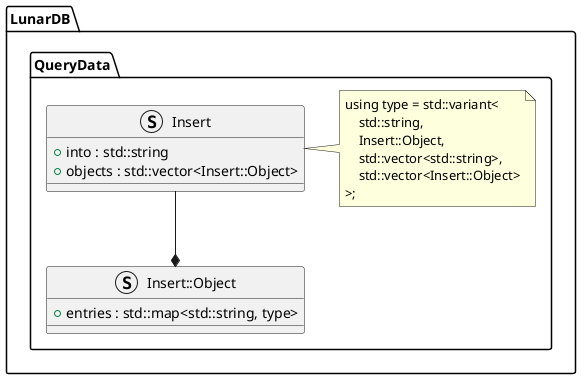 @startuml Insert

namespace LunarDB.QueryData {

struct Insert {
    + into : std::string
    + objects : std::vector<Insert::Object>
}

note right
using type = std::variant<
    std::string,
    Insert::Object,
    std::vector<std::string>,
    std::vector<Insert::Object>
>;
end note
struct Insert::Object {
    + entries : std::map<std::string, type>
}

Insert --* Insert::Object

}

@enduml
